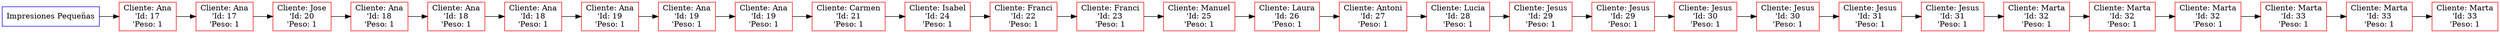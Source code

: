  digraph G {
 rankdir=LR;
 inicio [label="Impresiones Pequeñas", color="blue", shape="rectangle"];
 node0 [label="Cliente: Ana\n'Id: 17\n'Peso: 1", color="red", shape="rectangle"];
 inicio -> node0 [dir="forward"];
 node1 [label="Cliente: Ana\n'Id: 17\n'Peso: 1", color="red", shape="rectangle"];
 node0 -> node1 [dir="forward"];
 node2 [label="Cliente: Jose\n'Id: 20\n'Peso: 1", color="red", shape="rectangle"];
 node1 -> node2 [dir="forward"];
 node3 [label="Cliente: Ana\n'Id: 18\n'Peso: 1", color="red", shape="rectangle"];
 node2 -> node3 [dir="forward"];
 node4 [label="Cliente: Ana\n'Id: 18\n'Peso: 1", color="red", shape="rectangle"];
 node3 -> node4 [dir="forward"];
 node5 [label="Cliente: Ana\n'Id: 18\n'Peso: 1", color="red", shape="rectangle"];
 node4 -> node5 [dir="forward"];
 node6 [label="Cliente: Ana\n'Id: 19\n'Peso: 1", color="red", shape="rectangle"];
 node5 -> node6 [dir="forward"];
 node7 [label="Cliente: Ana\n'Id: 19\n'Peso: 1", color="red", shape="rectangle"];
 node6 -> node7 [dir="forward"];
 node8 [label="Cliente: Ana\n'Id: 19\n'Peso: 1", color="red", shape="rectangle"];
 node7 -> node8 [dir="forward"];
 node9 [label="Cliente: Carmen\n'Id: 21\n'Peso: 1", color="red", shape="rectangle"];
 node8 -> node9 [dir="forward"];
 node10 [label="Cliente: Isabel\n'Id: 24\n'Peso: 1", color="red", shape="rectangle"];
 node9 -> node10 [dir="forward"];
 node11 [label="Cliente: Franci\n'Id: 22\n'Peso: 1", color="red", shape="rectangle"];
 node10 -> node11 [dir="forward"];
 node12 [label="Cliente: Franci\n'Id: 23\n'Peso: 1", color="red", shape="rectangle"];
 node11 -> node12 [dir="forward"];
 node13 [label="Cliente: Manuel\n'Id: 25\n'Peso: 1", color="red", shape="rectangle"];
 node12 -> node13 [dir="forward"];
 node14 [label="Cliente: Laura\n'Id: 26\n'Peso: 1", color="red", shape="rectangle"];
 node13 -> node14 [dir="forward"];
 node15 [label="Cliente: Antoni\n'Id: 27\n'Peso: 1", color="red", shape="rectangle"];
 node14 -> node15 [dir="forward"];
 node16 [label="Cliente: Lucia\n'Id: 28\n'Peso: 1", color="red", shape="rectangle"];
 node15 -> node16 [dir="forward"];
 node17 [label="Cliente: Jesus\n'Id: 29\n'Peso: 1", color="red", shape="rectangle"];
 node16 -> node17 [dir="forward"];
 node18 [label="Cliente: Jesus\n'Id: 29\n'Peso: 1", color="red", shape="rectangle"];
 node17 -> node18 [dir="forward"];
 node19 [label="Cliente: Jesus\n'Id: 30\n'Peso: 1", color="red", shape="rectangle"];
 node18 -> node19 [dir="forward"];
 node20 [label="Cliente: Jesus\n'Id: 30\n'Peso: 1", color="red", shape="rectangle"];
 node19 -> node20 [dir="forward"];
 node21 [label="Cliente: Jesus\n'Id: 31\n'Peso: 1", color="red", shape="rectangle"];
 node20 -> node21 [dir="forward"];
 node22 [label="Cliente: Jesus\n'Id: 31\n'Peso: 1", color="red", shape="rectangle"];
 node21 -> node22 [dir="forward"];
 node23 [label="Cliente: Marta\n'Id: 32\n'Peso: 1", color="red", shape="rectangle"];
 node22 -> node23 [dir="forward"];
 node24 [label="Cliente: Marta\n'Id: 32\n'Peso: 1", color="red", shape="rectangle"];
 node23 -> node24 [dir="forward"];
 node25 [label="Cliente: Marta\n'Id: 32\n'Peso: 1", color="red", shape="rectangle"];
 node24 -> node25 [dir="forward"];
 node26 [label="Cliente: Marta\n'Id: 33\n'Peso: 1", color="red", shape="rectangle"];
 node25 -> node26 [dir="forward"];
 node27 [label="Cliente: Marta\n'Id: 33\n'Peso: 1", color="red", shape="rectangle"];
 node26 -> node27 [dir="forward"];
 node28 [label="Cliente: Marta\n'Id: 33\n'Peso: 1", color="red", shape="rectangle"];
 node27 -> node28 [dir="forward"];
 }

